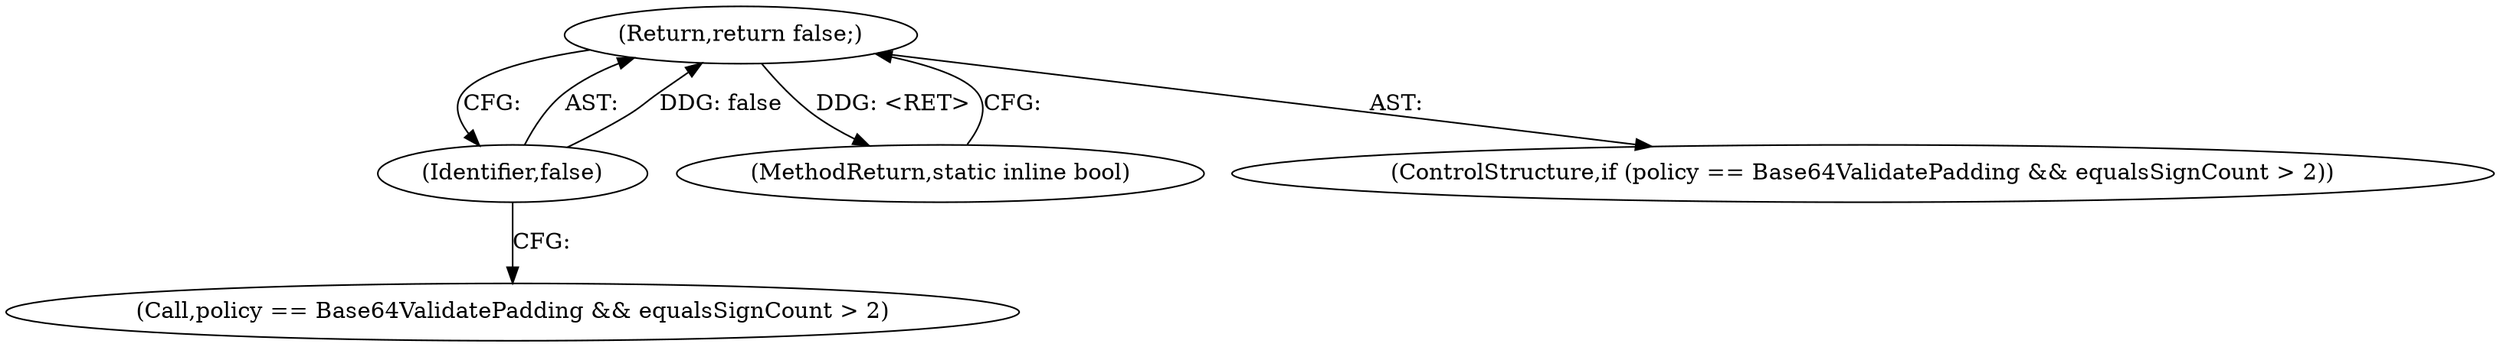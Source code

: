 digraph "1_Chrome_91b27188b728e90c651c55a985d23ad0c26eb662@del" {
"1000155" [label="(Return,return false;)"];
"1000156" [label="(Identifier,false)"];
"1000410" [label="(MethodReturn,static inline bool)"];
"1000156" [label="(Identifier,false)"];
"1000148" [label="(Call,policy == Base64ValidatePadding && equalsSignCount > 2)"];
"1000147" [label="(ControlStructure,if (policy == Base64ValidatePadding && equalsSignCount > 2))"];
"1000155" [label="(Return,return false;)"];
"1000155" -> "1000147"  [label="AST: "];
"1000155" -> "1000156"  [label="CFG: "];
"1000156" -> "1000155"  [label="AST: "];
"1000410" -> "1000155"  [label="CFG: "];
"1000155" -> "1000410"  [label="DDG: <RET>"];
"1000156" -> "1000155"  [label="DDG: false"];
"1000156" -> "1000148"  [label="CFG: "];
}

